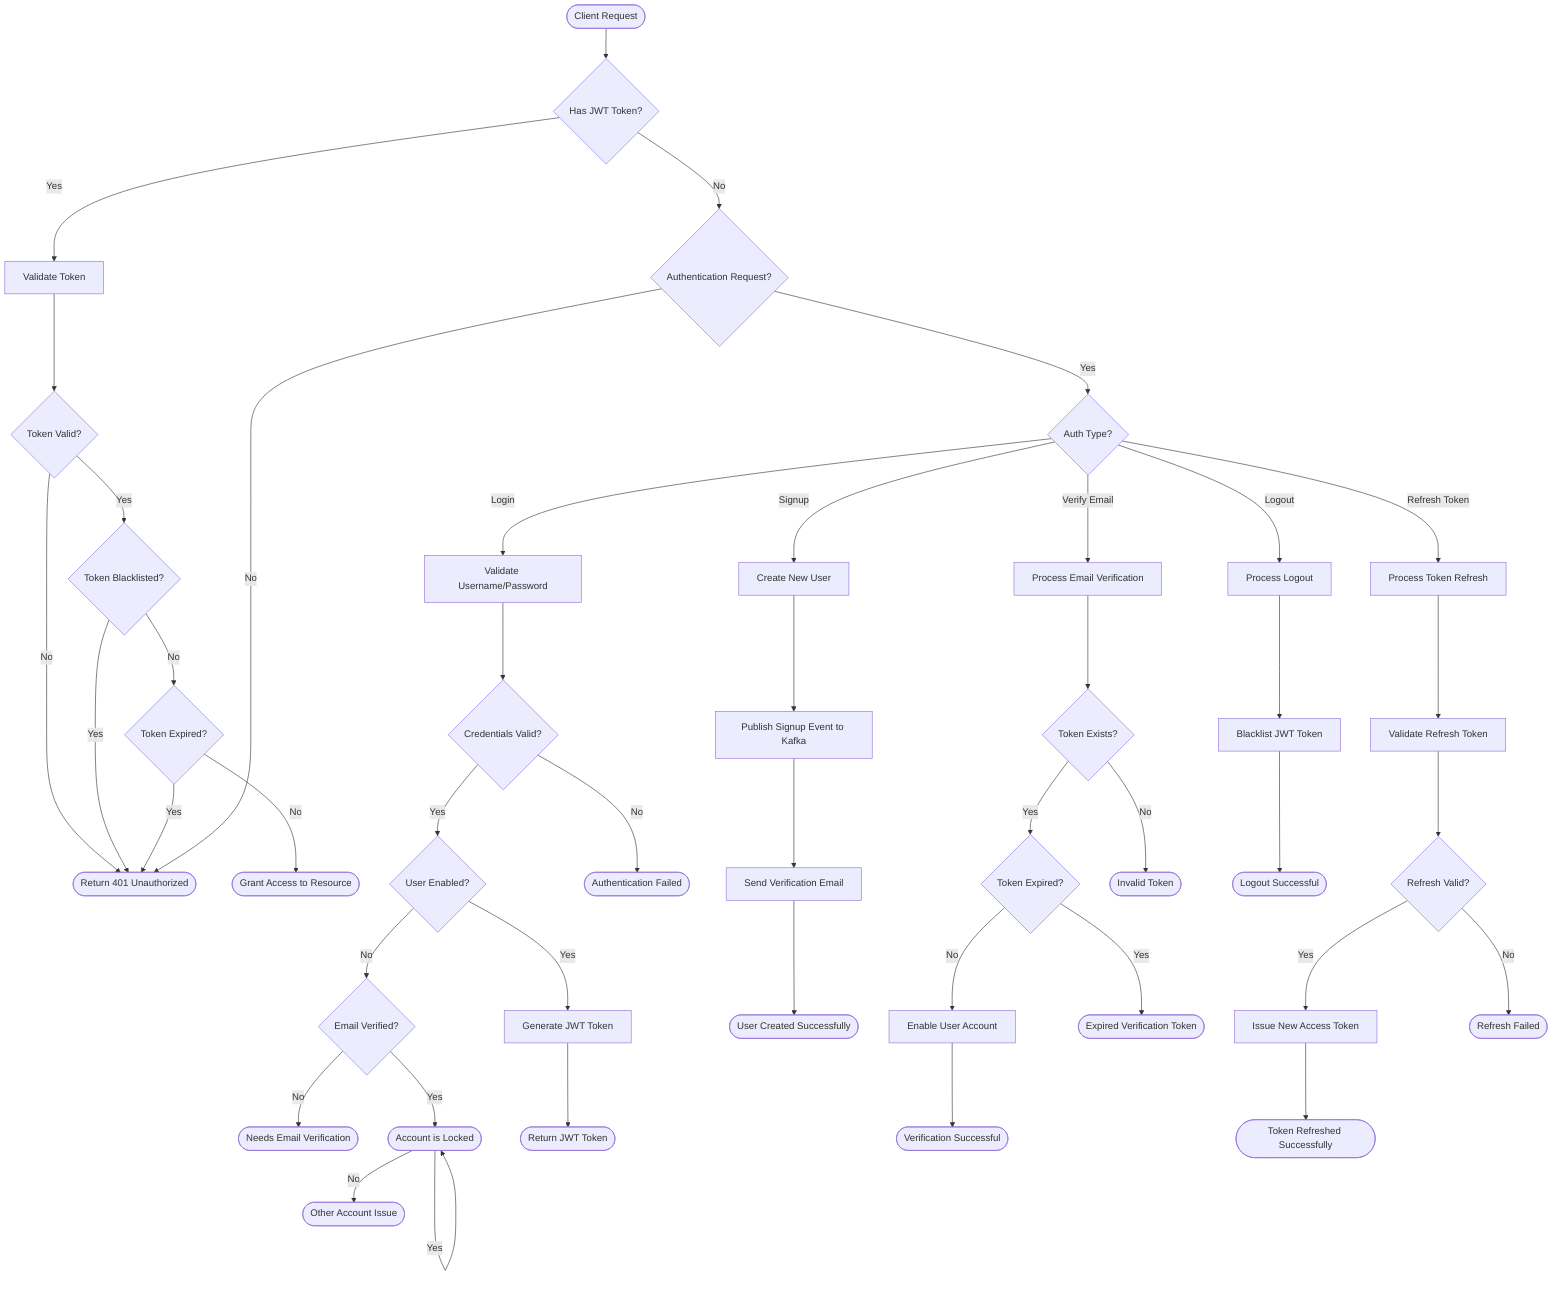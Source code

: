 ---
config:
  layout: fixed
---
flowchart TD
    Start(["Client Request"]) --> HasToken{"Has JWT Token?"}
    HasToken -- Yes --> ValidateToken["Validate Token"]
    HasToken -- No --> IsAuth{"Authentication Request?"}
    ValidateToken --> TokenValid{"Token Valid?"}
    TokenValid -- Yes --> TokenBlacklisted{"Token Blacklisted?"}
    TokenValid -- No --> Unauthorized(["Return 401 Unauthorized"])
    TokenBlacklisted -- No --> IsExpired{"Token Expired?"}
    TokenBlacklisted -- Yes --> Unauthorized
    IsExpired -- No --> GrantAccess(["Grant Access to Resource"])
    IsExpired -- Yes --> Unauthorized
    IsAuth -- Yes --> AuthType{"Auth Type?"}
    IsAuth -- No --> Unauthorized
    AuthType -- Login --> ValidateCredentials["Validate Username/Password"]
    AuthType -- Signup --> CreateUser["Create New User"]
    AuthType -- Verify Email --> ProcessEmailVerification["Process Email Verification"]
    AuthType -- Logout --> ProcessLogout["Process Logout"]
    AuthType -- Refresh Token --> ProcessRefresh["Process Token Refresh"]
    ValidateCredentials --> CredentialsValid{"Credentials Valid?"}
    CredentialsValid -- Yes --> UserEnabled{"User Enabled?"}
    CredentialsValid -- No --> AuthFailed(["Authentication Failed"])
    UserEnabled -- Yes --> GenerateToken["Generate JWT Token"]
    UserEnabled -- No --> EmailVerified{"Email Verified?"}
    EmailVerified -- No --> NeedsVerification(["Needs Email Verification"])
    EmailVerified -- Yes --> AccountLocked(["Account is Locked"])
    AccountLocked -- Yes --> AccountLocked
    AccountLocked -- No --> OtherIssue(["Other Account Issue"])
    GenerateToken --> ReturnToken(["Return JWT Token"])
    CreateUser --> PublishEvent["Publish Signup Event to Kafka"]
    PublishEvent --> SendVerification["Send Verification Email"]
    SendVerification --> UserCreated(["User Created Successfully"])
    ProcessEmailVerification --> TokenExists{"Token Exists?"}
    TokenExists -- Yes --> TokenExpired{"Token Expired?"}
    TokenExists -- No --> InvalidToken(["Invalid Token"])
    TokenExpired -- No --> EnableUser["Enable User Account"]
    TokenExpired -- Yes --> ExpiredVerification(["Expired Verification Token"])
    EnableUser --> VerificationSuccess(["Verification Successful"])
    ProcessLogout --> BlacklistToken["Blacklist JWT Token"]
    BlacklistToken --> LogoutSuccess(["Logout Successful"])
    ProcessRefresh --> ValidateRefreshToken["Validate Refresh Token"]
    ValidateRefreshToken --> RefreshValid{"Refresh Valid?"}
    RefreshValid -- Yes --> IssueNewToken["Issue New Access Token"]
    RefreshValid -- No --> RefreshFailed(["Refresh Failed"])
    IssueNewToken --> TokenRefreshed(["Token Refreshed Successfully"])